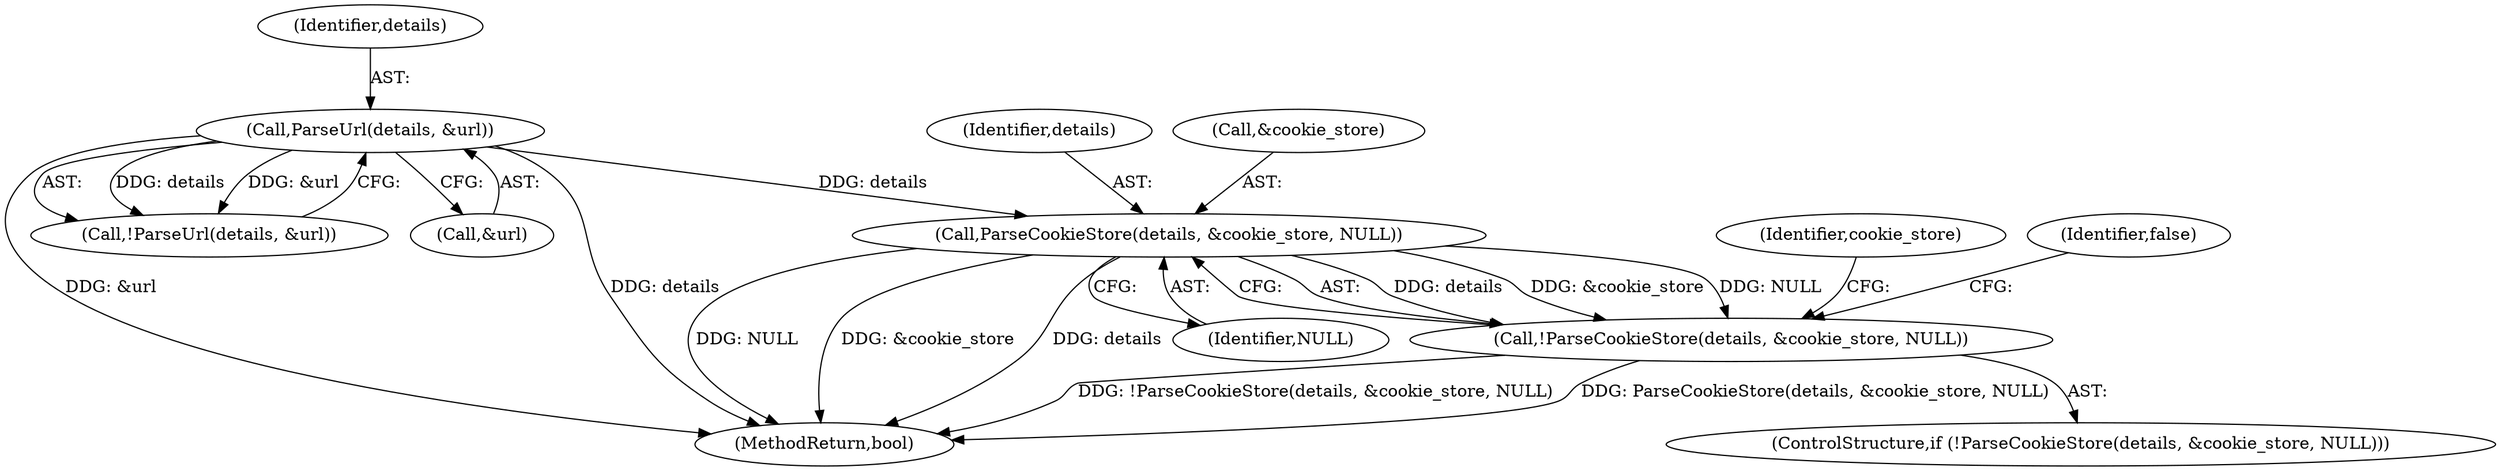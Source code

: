 digraph "1_Chrome_b7e899141194fa27d55a990e38ae8bdcc5183a90_4@pointer" {
"1000138" [label="(Call,ParseCookieStore(details, &cookie_store, NULL))"];
"1000111" [label="(Call,ParseUrl(details, &url))"];
"1000137" [label="(Call,!ParseCookieStore(details, &cookie_store, NULL))"];
"1000146" [label="(Identifier,cookie_store)"];
"1000139" [label="(Identifier,details)"];
"1000152" [label="(MethodReturn,bool)"];
"1000111" [label="(Call,ParseUrl(details, &url))"];
"1000140" [label="(Call,&cookie_store)"];
"1000110" [label="(Call,!ParseUrl(details, &url))"];
"1000112" [label="(Identifier,details)"];
"1000113" [label="(Call,&url)"];
"1000142" [label="(Identifier,NULL)"];
"1000136" [label="(ControlStructure,if (!ParseCookieStore(details, &cookie_store, NULL)))"];
"1000138" [label="(Call,ParseCookieStore(details, &cookie_store, NULL))"];
"1000137" [label="(Call,!ParseCookieStore(details, &cookie_store, NULL))"];
"1000144" [label="(Identifier,false)"];
"1000138" -> "1000137"  [label="AST: "];
"1000138" -> "1000142"  [label="CFG: "];
"1000139" -> "1000138"  [label="AST: "];
"1000140" -> "1000138"  [label="AST: "];
"1000142" -> "1000138"  [label="AST: "];
"1000137" -> "1000138"  [label="CFG: "];
"1000138" -> "1000152"  [label="DDG: NULL"];
"1000138" -> "1000152"  [label="DDG: &cookie_store"];
"1000138" -> "1000152"  [label="DDG: details"];
"1000138" -> "1000137"  [label="DDG: details"];
"1000138" -> "1000137"  [label="DDG: &cookie_store"];
"1000138" -> "1000137"  [label="DDG: NULL"];
"1000111" -> "1000138"  [label="DDG: details"];
"1000111" -> "1000110"  [label="AST: "];
"1000111" -> "1000113"  [label="CFG: "];
"1000112" -> "1000111"  [label="AST: "];
"1000113" -> "1000111"  [label="AST: "];
"1000110" -> "1000111"  [label="CFG: "];
"1000111" -> "1000152"  [label="DDG: details"];
"1000111" -> "1000152"  [label="DDG: &url"];
"1000111" -> "1000110"  [label="DDG: details"];
"1000111" -> "1000110"  [label="DDG: &url"];
"1000137" -> "1000136"  [label="AST: "];
"1000144" -> "1000137"  [label="CFG: "];
"1000146" -> "1000137"  [label="CFG: "];
"1000137" -> "1000152"  [label="DDG: ParseCookieStore(details, &cookie_store, NULL)"];
"1000137" -> "1000152"  [label="DDG: !ParseCookieStore(details, &cookie_store, NULL)"];
}
